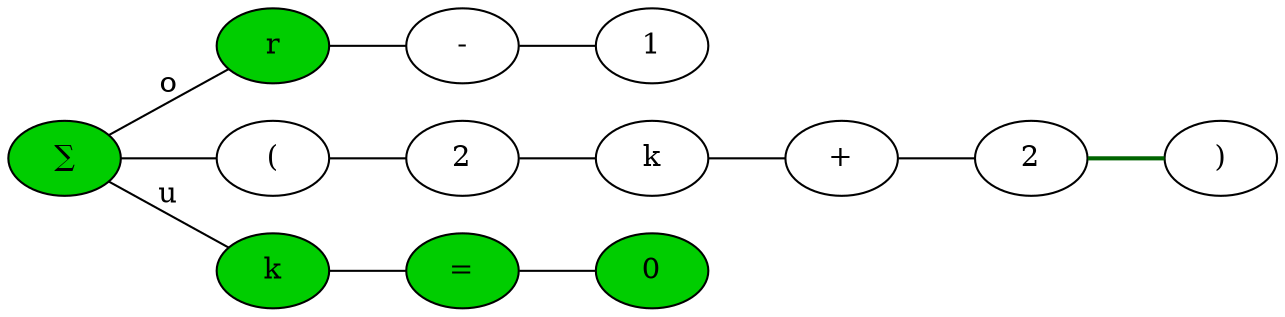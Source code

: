 strict graph {
rankdir=LR;
sum[label="∑", fillcolor="green3", style="filled"];
r[fillcolor="green3", style="filled"]
sum -- r[label="o"]
minus[label="-"]
r -- minus
minus -- 1
lb[label="("]
rb[label=")"]
first2[label="2"]
sec2[label="2"]
firstk[label="k"]
seck[label="k", fillcolor="green3", style="filled"]
add[label="+"]
eq[label="=", fillcolor="green3", style="filled"]
0[fillcolor="green3", style="filled"]
sum -- lb
lb -- first2
first2 -- firstk
firstk -- add
add    -- sec2
sec2   -- rb[color="darkgreen", style="bold"]
sum -- seck[label="u"]
seck -- eq
eq -- 0
}
